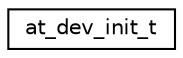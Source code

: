 digraph "Graphical Class Hierarchy"
{
 // LATEX_PDF_SIZE
  edge [fontname="Helvetica",fontsize="10",labelfontname="Helvetica",labelfontsize="10"];
  node [fontname="Helvetica",fontsize="10",shape=record];
  rankdir="LR";
  Node0 [label="at_dev_init_t",height=0.2,width=0.4,color="black", fillcolor="white", style="filled",URL="$structat__dev__init__t.html",tooltip="AT device initialization parameters."];
}
